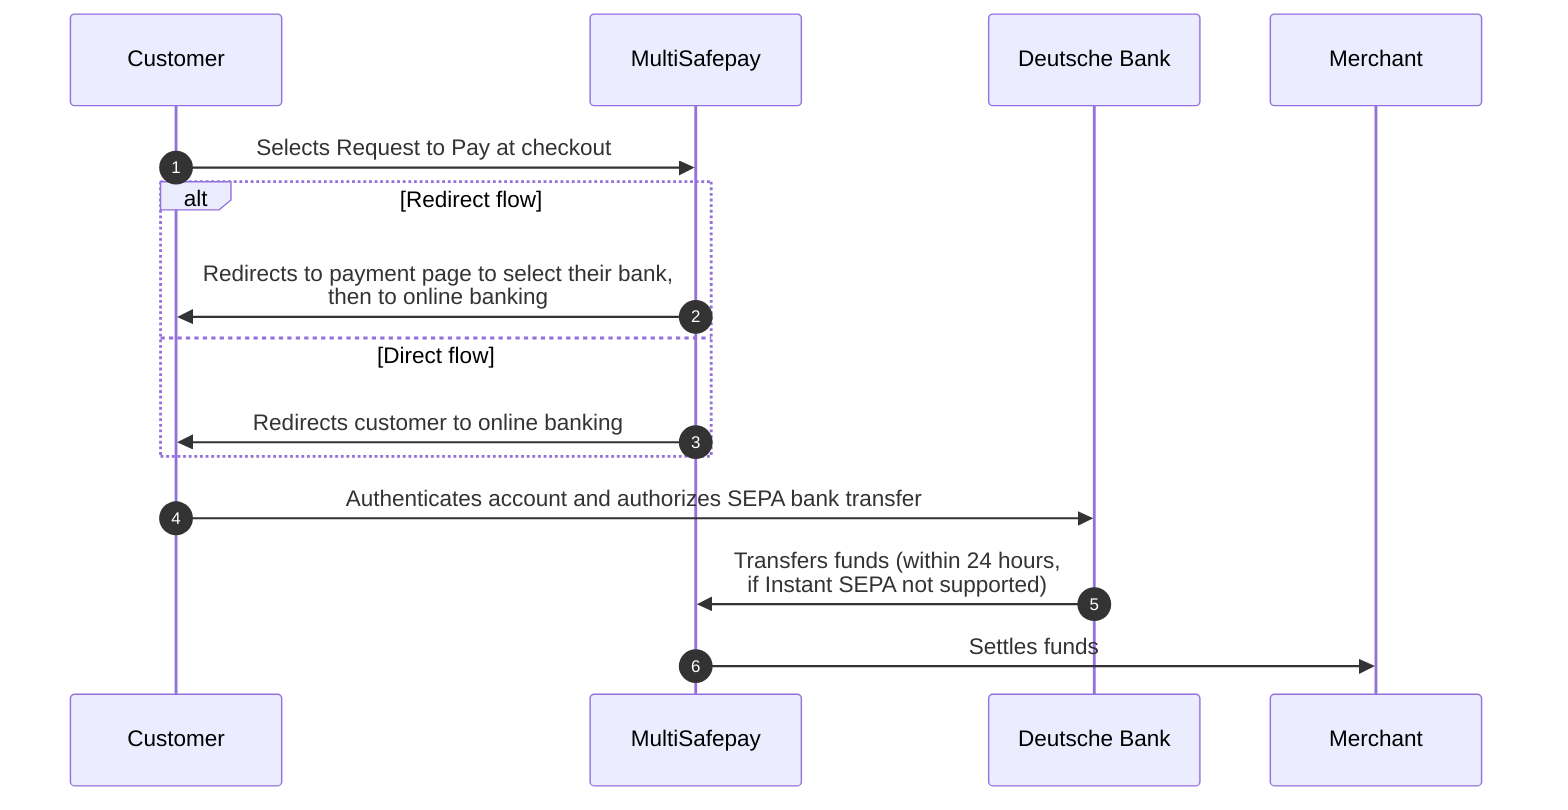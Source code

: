 sequenceDiagram
    autonumber
    participant C as Customer
    participant Mu as MultiSafepay
    participant D as Deutsche Bank
    participant Me as Merchant

    C->>Mu: Selects Request to Pay at checkout
    alt Redirect flow
    Mu->>C: Redirects to payment page to select their bank, <br> then to online banking
    else Direct flow
    Mu->>C: Redirects customer to online banking
    end
    C->>D: Authenticates account and authorizes SEPA bank transfer
    D->>Mu: Transfers funds (within 24 hours, <br> if Instant SEPA not supported)
    Mu->>Me: Settles funds
